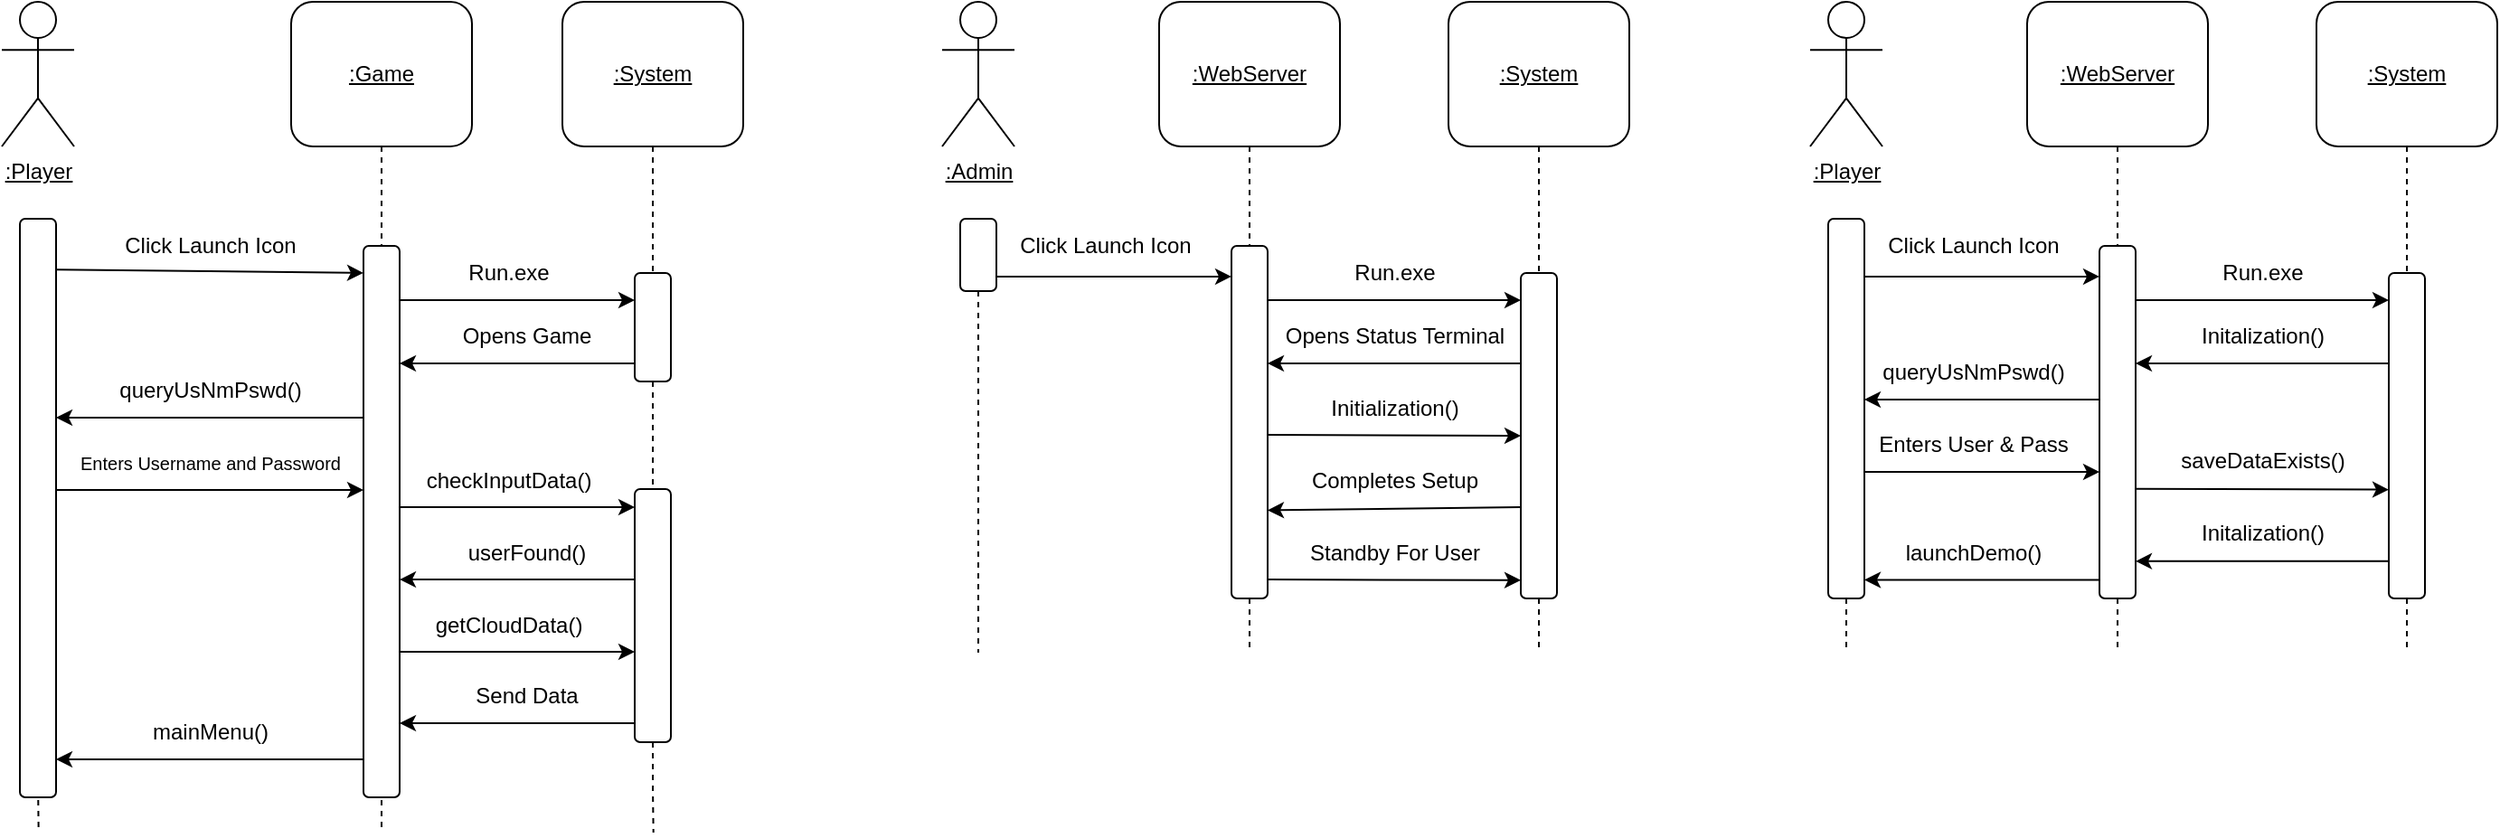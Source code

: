 <mxfile version="21.1.2" type="device">
  <diagram name="Page-1" id="xFve3AKenTTj-rfzsBR3">
    <mxGraphModel dx="2074" dy="1194" grid="1" gridSize="10" guides="1" tooltips="1" connect="1" arrows="1" fold="1" page="1" pageScale="1" pageWidth="850" pageHeight="1100" math="0" shadow="0">
      <root>
        <mxCell id="0" />
        <mxCell id="1" parent="0" />
        <mxCell id="2Mf-9AT1YDmep9Q1KUnl-1" value="&lt;u&gt;:Player&lt;/u&gt;" style="shape=umlActor;verticalLabelPosition=bottom;verticalAlign=top;html=1;outlineConnect=0;" parent="1" vertex="1">
          <mxGeometry x="80" y="200" width="40" height="80" as="geometry" />
        </mxCell>
        <mxCell id="2Mf-9AT1YDmep9Q1KUnl-64" style="edgeStyle=orthogonalEdgeStyle;rounded=0;orthogonalLoop=1;jettySize=auto;html=1;exitX=0.5;exitY=1;exitDx=0;exitDy=0;endArrow=none;endFill=0;dashed=1;" parent="1" edge="1">
          <mxGeometry relative="1" as="geometry">
            <mxPoint x="100.345" y="659.52" as="targetPoint" />
            <mxPoint x="100" y="629.52" as="sourcePoint" />
          </mxGeometry>
        </mxCell>
        <mxCell id="2Mf-9AT1YDmep9Q1KUnl-2" value="" style="rounded=1;whiteSpace=wrap;html=1;" parent="1" vertex="1">
          <mxGeometry x="90" y="320" width="20" height="320" as="geometry" />
        </mxCell>
        <mxCell id="2Mf-9AT1YDmep9Q1KUnl-67" style="edgeStyle=orthogonalEdgeStyle;rounded=0;orthogonalLoop=1;jettySize=auto;html=1;exitX=0.5;exitY=1;exitDx=0;exitDy=0;endArrow=none;endFill=0;dashed=1;" parent="1" edge="1">
          <mxGeometry relative="1" as="geometry">
            <mxPoint x="290" y="659.52" as="targetPoint" />
            <mxPoint x="290" y="629.52" as="sourcePoint" />
          </mxGeometry>
        </mxCell>
        <mxCell id="2Mf-9AT1YDmep9Q1KUnl-3" value="" style="rounded=1;whiteSpace=wrap;html=1;" parent="1" vertex="1">
          <mxGeometry x="280" y="335" width="20" height="305" as="geometry" />
        </mxCell>
        <mxCell id="2Mf-9AT1YDmep9Q1KUnl-63" style="edgeStyle=orthogonalEdgeStyle;rounded=0;orthogonalLoop=1;jettySize=auto;html=1;exitX=0.5;exitY=1;exitDx=0;exitDy=0;entryX=0.5;entryY=0;entryDx=0;entryDy=0;endArrow=none;endFill=0;dashed=1;" parent="1" source="2Mf-9AT1YDmep9Q1KUnl-4" target="2Mf-9AT1YDmep9Q1KUnl-50" edge="1">
          <mxGeometry relative="1" as="geometry" />
        </mxCell>
        <mxCell id="2Mf-9AT1YDmep9Q1KUnl-4" value="" style="rounded=1;whiteSpace=wrap;html=1;" parent="1" vertex="1">
          <mxGeometry x="430" y="350" width="20" height="60" as="geometry" />
        </mxCell>
        <mxCell id="2Mf-9AT1YDmep9Q1KUnl-6" value="" style="endArrow=classic;html=1;rounded=0;exitX=1;exitY=0.088;exitDx=0;exitDy=0;exitPerimeter=0;entryX=0;entryY=0.049;entryDx=0;entryDy=0;entryPerimeter=0;" parent="1" source="2Mf-9AT1YDmep9Q1KUnl-2" target="2Mf-9AT1YDmep9Q1KUnl-3" edge="1">
          <mxGeometry width="50" height="50" relative="1" as="geometry">
            <mxPoint x="410" y="350" as="sourcePoint" />
            <mxPoint x="240" y="350" as="targetPoint" />
          </mxGeometry>
        </mxCell>
        <mxCell id="2Mf-9AT1YDmep9Q1KUnl-61" style="edgeStyle=orthogonalEdgeStyle;rounded=0;orthogonalLoop=1;jettySize=auto;html=1;exitX=0.5;exitY=1;exitDx=0;exitDy=0;entryX=0.5;entryY=0;entryDx=0;entryDy=0;endArrow=none;endFill=0;dashed=1;" parent="1" source="2Mf-9AT1YDmep9Q1KUnl-9" target="2Mf-9AT1YDmep9Q1KUnl-3" edge="1">
          <mxGeometry relative="1" as="geometry" />
        </mxCell>
        <mxCell id="2Mf-9AT1YDmep9Q1KUnl-9" value="&lt;u&gt;:Game&lt;/u&gt;" style="rounded=1;whiteSpace=wrap;html=1;" parent="1" vertex="1">
          <mxGeometry x="240" y="200" width="100" height="80" as="geometry" />
        </mxCell>
        <mxCell id="2Mf-9AT1YDmep9Q1KUnl-62" style="edgeStyle=orthogonalEdgeStyle;rounded=0;orthogonalLoop=1;jettySize=auto;html=1;exitX=0.5;exitY=1;exitDx=0;exitDy=0;entryX=0.5;entryY=0;entryDx=0;entryDy=0;endArrow=none;endFill=0;dashed=1;" parent="1" source="2Mf-9AT1YDmep9Q1KUnl-34" target="2Mf-9AT1YDmep9Q1KUnl-4" edge="1">
          <mxGeometry relative="1" as="geometry" />
        </mxCell>
        <mxCell id="2Mf-9AT1YDmep9Q1KUnl-34" value="&lt;u&gt;:System&lt;/u&gt;" style="rounded=1;whiteSpace=wrap;html=1;" parent="1" vertex="1">
          <mxGeometry x="390" y="200" width="100" height="80" as="geometry" />
        </mxCell>
        <mxCell id="2Mf-9AT1YDmep9Q1KUnl-35" value="Click Launch Icon" style="text;html=1;align=center;verticalAlign=middle;resizable=0;points=[];autosize=1;strokeColor=none;fillColor=none;" parent="1" vertex="1">
          <mxGeometry x="135" y="320" width="120" height="30" as="geometry" />
        </mxCell>
        <mxCell id="2Mf-9AT1YDmep9Q1KUnl-38" value="" style="endArrow=classic;html=1;rounded=0;exitX=1;exitY=0.088;exitDx=0;exitDy=0;exitPerimeter=0;" parent="1" edge="1">
          <mxGeometry width="50" height="50" relative="1" as="geometry">
            <mxPoint x="300" y="365" as="sourcePoint" />
            <mxPoint x="430" y="365" as="targetPoint" />
          </mxGeometry>
        </mxCell>
        <mxCell id="2Mf-9AT1YDmep9Q1KUnl-39" value="Run.exe" style="text;html=1;align=center;verticalAlign=middle;resizable=0;points=[];autosize=1;strokeColor=none;fillColor=none;" parent="1" vertex="1">
          <mxGeometry x="325" y="335" width="70" height="30" as="geometry" />
        </mxCell>
        <mxCell id="2Mf-9AT1YDmep9Q1KUnl-41" value="" style="endArrow=classic;html=1;rounded=0;" parent="1" edge="1">
          <mxGeometry width="50" height="50" relative="1" as="geometry">
            <mxPoint x="430" y="400" as="sourcePoint" />
            <mxPoint x="300" y="400" as="targetPoint" />
          </mxGeometry>
        </mxCell>
        <mxCell id="2Mf-9AT1YDmep9Q1KUnl-42" value="Opens Game" style="text;html=1;align=center;verticalAlign=middle;resizable=0;points=[];autosize=1;strokeColor=none;fillColor=none;" parent="1" vertex="1">
          <mxGeometry x="325" y="370" width="90" height="30" as="geometry" />
        </mxCell>
        <mxCell id="2Mf-9AT1YDmep9Q1KUnl-43" value="" style="endArrow=classic;html=1;rounded=0;" parent="1" edge="1">
          <mxGeometry width="50" height="50" relative="1" as="geometry">
            <mxPoint x="280" y="430" as="sourcePoint" />
            <mxPoint x="110" y="430" as="targetPoint" />
          </mxGeometry>
        </mxCell>
        <mxCell id="2Mf-9AT1YDmep9Q1KUnl-44" value="queryUsNmPswd()" style="text;html=1;align=center;verticalAlign=middle;resizable=0;points=[];autosize=1;strokeColor=none;fillColor=none;" parent="1" vertex="1">
          <mxGeometry x="135" y="400" width="120" height="30" as="geometry" />
        </mxCell>
        <mxCell id="2Mf-9AT1YDmep9Q1KUnl-46" value="" style="endArrow=classic;html=1;rounded=0;exitX=1;exitY=0.088;exitDx=0;exitDy=0;exitPerimeter=0;" parent="1" edge="1">
          <mxGeometry width="50" height="50" relative="1" as="geometry">
            <mxPoint x="110" y="470" as="sourcePoint" />
            <mxPoint x="280" y="470" as="targetPoint" />
          </mxGeometry>
        </mxCell>
        <mxCell id="2Mf-9AT1YDmep9Q1KUnl-47" value="&lt;font style=&quot;font-size: 10px;&quot;&gt;Enters Username and Password&lt;/font&gt;" style="text;html=1;align=center;verticalAlign=middle;resizable=0;points=[];autosize=1;strokeColor=none;fillColor=none;" parent="1" vertex="1">
          <mxGeometry x="110" y="440" width="170" height="30" as="geometry" />
        </mxCell>
        <mxCell id="2Mf-9AT1YDmep9Q1KUnl-68" style="edgeStyle=orthogonalEdgeStyle;rounded=0;orthogonalLoop=1;jettySize=auto;html=1;exitX=0.5;exitY=1;exitDx=0;exitDy=0;endArrow=none;endFill=0;dashed=1;" parent="1" source="2Mf-9AT1YDmep9Q1KUnl-50" edge="1">
          <mxGeometry relative="1" as="geometry">
            <mxPoint x="440.345" y="659.52" as="targetPoint" />
          </mxGeometry>
        </mxCell>
        <mxCell id="2Mf-9AT1YDmep9Q1KUnl-50" value="" style="rounded=1;whiteSpace=wrap;html=1;" parent="1" vertex="1">
          <mxGeometry x="430" y="469.52" width="20" height="140" as="geometry" />
        </mxCell>
        <mxCell id="2Mf-9AT1YDmep9Q1KUnl-51" value="" style="endArrow=classic;html=1;rounded=0;exitX=1;exitY=0.088;exitDx=0;exitDy=0;exitPerimeter=0;" parent="1" edge="1">
          <mxGeometry width="50" height="50" relative="1" as="geometry">
            <mxPoint x="300" y="479.52" as="sourcePoint" />
            <mxPoint x="430" y="479.52" as="targetPoint" />
          </mxGeometry>
        </mxCell>
        <mxCell id="2Mf-9AT1YDmep9Q1KUnl-52" value="checkInputData()" style="text;html=1;align=center;verticalAlign=middle;resizable=0;points=[];autosize=1;strokeColor=none;fillColor=none;" parent="1" vertex="1">
          <mxGeometry x="305" y="449.52" width="110" height="30" as="geometry" />
        </mxCell>
        <mxCell id="2Mf-9AT1YDmep9Q1KUnl-53" value="" style="endArrow=classic;html=1;rounded=0;" parent="1" edge="1">
          <mxGeometry width="50" height="50" relative="1" as="geometry">
            <mxPoint x="430" y="519.52" as="sourcePoint" />
            <mxPoint x="300" y="519.52" as="targetPoint" />
          </mxGeometry>
        </mxCell>
        <mxCell id="2Mf-9AT1YDmep9Q1KUnl-54" value="userFound()" style="text;html=1;align=center;verticalAlign=middle;resizable=0;points=[];autosize=1;strokeColor=none;fillColor=none;" parent="1" vertex="1">
          <mxGeometry x="325" y="489.52" width="90" height="30" as="geometry" />
        </mxCell>
        <mxCell id="2Mf-9AT1YDmep9Q1KUnl-55" value="" style="endArrow=classic;html=1;rounded=0;exitX=1;exitY=0.088;exitDx=0;exitDy=0;exitPerimeter=0;" parent="1" edge="1">
          <mxGeometry width="50" height="50" relative="1" as="geometry">
            <mxPoint x="300" y="559.52" as="sourcePoint" />
            <mxPoint x="430" y="559.52" as="targetPoint" />
          </mxGeometry>
        </mxCell>
        <mxCell id="2Mf-9AT1YDmep9Q1KUnl-56" value="getCloudData()" style="text;html=1;align=center;verticalAlign=middle;resizable=0;points=[];autosize=1;strokeColor=none;fillColor=none;" parent="1" vertex="1">
          <mxGeometry x="310" y="529.52" width="100" height="30" as="geometry" />
        </mxCell>
        <mxCell id="2Mf-9AT1YDmep9Q1KUnl-57" value="" style="endArrow=classic;html=1;rounded=0;" parent="1" edge="1">
          <mxGeometry width="50" height="50" relative="1" as="geometry">
            <mxPoint x="430" y="598.95" as="sourcePoint" />
            <mxPoint x="300" y="598.95" as="targetPoint" />
          </mxGeometry>
        </mxCell>
        <mxCell id="2Mf-9AT1YDmep9Q1KUnl-58" value="Send Data" style="text;html=1;align=center;verticalAlign=middle;resizable=0;points=[];autosize=1;strokeColor=none;fillColor=none;" parent="1" vertex="1">
          <mxGeometry x="330" y="568.95" width="80" height="30" as="geometry" />
        </mxCell>
        <mxCell id="2Mf-9AT1YDmep9Q1KUnl-59" value="" style="endArrow=classic;html=1;rounded=0;" parent="1" edge="1">
          <mxGeometry width="50" height="50" relative="1" as="geometry">
            <mxPoint x="280" y="618.95" as="sourcePoint" />
            <mxPoint x="110" y="618.95" as="targetPoint" />
          </mxGeometry>
        </mxCell>
        <mxCell id="2Mf-9AT1YDmep9Q1KUnl-60" value="mainMenu()" style="text;html=1;align=center;verticalAlign=middle;resizable=0;points=[];autosize=1;strokeColor=none;fillColor=none;" parent="1" vertex="1">
          <mxGeometry x="150" y="588.95" width="90" height="30" as="geometry" />
        </mxCell>
        <mxCell id="2Mf-9AT1YDmep9Q1KUnl-72" value="&lt;u&gt;:Admin&lt;/u&gt;" style="shape=umlActor;verticalLabelPosition=bottom;verticalAlign=top;html=1;outlineConnect=0;" parent="1" vertex="1">
          <mxGeometry x="600" y="200" width="40" height="80" as="geometry" />
        </mxCell>
        <mxCell id="2Mf-9AT1YDmep9Q1KUnl-73" style="edgeStyle=orthogonalEdgeStyle;rounded=0;orthogonalLoop=1;jettySize=auto;html=1;exitX=0.5;exitY=1;exitDx=0;exitDy=0;endArrow=none;endFill=0;dashed=1;" parent="1" source="2Mf-9AT1YDmep9Q1KUnl-74" edge="1">
          <mxGeometry relative="1" as="geometry">
            <mxPoint x="620" y="560" as="targetPoint" />
          </mxGeometry>
        </mxCell>
        <mxCell id="2Mf-9AT1YDmep9Q1KUnl-74" value="" style="rounded=1;whiteSpace=wrap;html=1;" parent="1" vertex="1">
          <mxGeometry x="610" y="320" width="20" height="40" as="geometry" />
        </mxCell>
        <mxCell id="2Mf-9AT1YDmep9Q1KUnl-75" style="edgeStyle=orthogonalEdgeStyle;rounded=0;orthogonalLoop=1;jettySize=auto;html=1;exitX=0.5;exitY=1;exitDx=0;exitDy=0;endArrow=none;endFill=0;dashed=1;" parent="1" source="2Mf-9AT1YDmep9Q1KUnl-76" edge="1">
          <mxGeometry relative="1" as="geometry">
            <mxPoint x="770" y="560" as="targetPoint" />
          </mxGeometry>
        </mxCell>
        <mxCell id="2Mf-9AT1YDmep9Q1KUnl-76" value="" style="rounded=1;whiteSpace=wrap;html=1;" parent="1" vertex="1">
          <mxGeometry x="760" y="335" width="20" height="195" as="geometry" />
        </mxCell>
        <mxCell id="2Mf-9AT1YDmep9Q1KUnl-79" value="" style="endArrow=classic;html=1;rounded=0;exitX=0.001;exitY=1.065;exitDx=0;exitDy=0;exitPerimeter=0;entryX=0;entryY=0.087;entryDx=0;entryDy=0;entryPerimeter=0;" parent="1" source="2Mf-9AT1YDmep9Q1KUnl-84" target="2Mf-9AT1YDmep9Q1KUnl-76" edge="1">
          <mxGeometry width="50" height="50" relative="1" as="geometry">
            <mxPoint x="930" y="350" as="sourcePoint" />
            <mxPoint x="760" y="350" as="targetPoint" />
          </mxGeometry>
        </mxCell>
        <mxCell id="2Mf-9AT1YDmep9Q1KUnl-80" style="edgeStyle=orthogonalEdgeStyle;rounded=0;orthogonalLoop=1;jettySize=auto;html=1;exitX=0.5;exitY=1;exitDx=0;exitDy=0;entryX=0.5;entryY=0;entryDx=0;entryDy=0;endArrow=none;endFill=0;dashed=1;" parent="1" source="2Mf-9AT1YDmep9Q1KUnl-81" target="2Mf-9AT1YDmep9Q1KUnl-76" edge="1">
          <mxGeometry relative="1" as="geometry" />
        </mxCell>
        <mxCell id="2Mf-9AT1YDmep9Q1KUnl-81" value="&lt;u&gt;:WebServer&lt;/u&gt;" style="rounded=1;whiteSpace=wrap;html=1;" parent="1" vertex="1">
          <mxGeometry x="720" y="200" width="100" height="80" as="geometry" />
        </mxCell>
        <mxCell id="2Mf-9AT1YDmep9Q1KUnl-82" style="edgeStyle=orthogonalEdgeStyle;rounded=0;orthogonalLoop=1;jettySize=auto;html=1;exitX=0.5;exitY=1;exitDx=0;exitDy=0;entryX=0.5;entryY=0;entryDx=0;entryDy=0;endArrow=none;endFill=0;dashed=1;" parent="1" source="2Mf-9AT1YDmep9Q1KUnl-83" edge="1">
          <mxGeometry relative="1" as="geometry">
            <mxPoint x="930" y="350" as="targetPoint" />
          </mxGeometry>
        </mxCell>
        <mxCell id="2Mf-9AT1YDmep9Q1KUnl-83" value="&lt;u&gt;:System&lt;/u&gt;" style="rounded=1;whiteSpace=wrap;html=1;" parent="1" vertex="1">
          <mxGeometry x="880" y="200" width="100" height="80" as="geometry" />
        </mxCell>
        <mxCell id="2Mf-9AT1YDmep9Q1KUnl-84" value="Click Launch Icon" style="text;html=1;align=center;verticalAlign=middle;resizable=0;points=[];autosize=1;strokeColor=none;fillColor=none;" parent="1" vertex="1">
          <mxGeometry x="630" y="320" width="120" height="30" as="geometry" />
        </mxCell>
        <mxCell id="2Mf-9AT1YDmep9Q1KUnl-85" value="" style="endArrow=classic;html=1;rounded=0;exitX=1;exitY=0.088;exitDx=0;exitDy=0;exitPerimeter=0;entryX=0;entryY=0.25;entryDx=0;entryDy=0;" parent="1" edge="1">
          <mxGeometry width="50" height="50" relative="1" as="geometry">
            <mxPoint x="780" y="365" as="sourcePoint" />
            <mxPoint x="920" y="365" as="targetPoint" />
          </mxGeometry>
        </mxCell>
        <mxCell id="2Mf-9AT1YDmep9Q1KUnl-86" value="Run.exe" style="text;html=1;align=center;verticalAlign=middle;resizable=0;points=[];autosize=1;strokeColor=none;fillColor=none;" parent="1" vertex="1">
          <mxGeometry x="815" y="335" width="70" height="30" as="geometry" />
        </mxCell>
        <mxCell id="2Mf-9AT1YDmep9Q1KUnl-88" value="Opens Status Terminal" style="text;html=1;align=center;verticalAlign=middle;resizable=0;points=[];autosize=1;strokeColor=none;fillColor=none;" parent="1" vertex="1">
          <mxGeometry x="780" y="370" width="140" height="30" as="geometry" />
        </mxCell>
        <mxCell id="2Mf-9AT1YDmep9Q1KUnl-95" style="edgeStyle=orthogonalEdgeStyle;rounded=0;orthogonalLoop=1;jettySize=auto;html=1;exitX=0.5;exitY=1;exitDx=0;exitDy=0;endArrow=none;endFill=0;dashed=1;" parent="1" source="2Mf-9AT1YDmep9Q1KUnl-96" edge="1">
          <mxGeometry relative="1" as="geometry">
            <mxPoint x="930" y="560" as="targetPoint" />
          </mxGeometry>
        </mxCell>
        <mxCell id="2Mf-9AT1YDmep9Q1KUnl-96" value="" style="rounded=1;whiteSpace=wrap;html=1;" parent="1" vertex="1">
          <mxGeometry x="920" y="350" width="20" height="180" as="geometry" />
        </mxCell>
        <mxCell id="2Mf-9AT1YDmep9Q1KUnl-97" value="" style="endArrow=classic;html=1;rounded=0;exitX=1;exitY=0.088;exitDx=0;exitDy=0;exitPerimeter=0;" parent="1" edge="1">
          <mxGeometry width="50" height="50" relative="1" as="geometry">
            <mxPoint x="780" y="439.52" as="sourcePoint" />
            <mxPoint x="920" y="440" as="targetPoint" />
          </mxGeometry>
        </mxCell>
        <mxCell id="2Mf-9AT1YDmep9Q1KUnl-98" value="Initialization()" style="text;html=1;align=center;verticalAlign=middle;resizable=0;points=[];autosize=1;strokeColor=none;fillColor=none;" parent="1" vertex="1">
          <mxGeometry x="805" y="409.52" width="90" height="30" as="geometry" />
        </mxCell>
        <mxCell id="2Mf-9AT1YDmep9Q1KUnl-99" value="" style="endArrow=classic;html=1;rounded=0;entryX=1;entryY=0.75;entryDx=0;entryDy=0;" parent="1" target="2Mf-9AT1YDmep9Q1KUnl-76" edge="1">
          <mxGeometry width="50" height="50" relative="1" as="geometry">
            <mxPoint x="920" y="479.52" as="sourcePoint" />
            <mxPoint x="790" y="479.52" as="targetPoint" />
          </mxGeometry>
        </mxCell>
        <mxCell id="2Mf-9AT1YDmep9Q1KUnl-100" value="Completes Setup" style="text;html=1;align=center;verticalAlign=middle;resizable=0;points=[];autosize=1;strokeColor=none;fillColor=none;" parent="1" vertex="1">
          <mxGeometry x="790" y="449.52" width="120" height="30" as="geometry" />
        </mxCell>
        <mxCell id="2Mf-9AT1YDmep9Q1KUnl-101" value="" style="endArrow=classic;html=1;rounded=0;exitX=1;exitY=0.088;exitDx=0;exitDy=0;exitPerimeter=0;entryX=0;entryY=0.944;entryDx=0;entryDy=0;entryPerimeter=0;" parent="1" target="2Mf-9AT1YDmep9Q1KUnl-96" edge="1">
          <mxGeometry width="50" height="50" relative="1" as="geometry">
            <mxPoint x="780" y="519.52" as="sourcePoint" />
            <mxPoint x="910" y="519.52" as="targetPoint" />
          </mxGeometry>
        </mxCell>
        <mxCell id="2Mf-9AT1YDmep9Q1KUnl-102" value="Standby For User" style="text;html=1;align=center;verticalAlign=middle;resizable=0;points=[];autosize=1;strokeColor=none;fillColor=none;" parent="1" vertex="1">
          <mxGeometry x="790" y="489.52" width="120" height="30" as="geometry" />
        </mxCell>
        <mxCell id="2Mf-9AT1YDmep9Q1KUnl-108" value="" style="endArrow=none;html=1;rounded=0;exitX=1;exitY=0.088;exitDx=0;exitDy=0;exitPerimeter=0;entryX=0;entryY=0.25;entryDx=0;entryDy=0;startArrow=classic;startFill=1;endFill=0;" parent="1" edge="1">
          <mxGeometry width="50" height="50" relative="1" as="geometry">
            <mxPoint x="780" y="400" as="sourcePoint" />
            <mxPoint x="920" y="400" as="targetPoint" />
          </mxGeometry>
        </mxCell>
        <mxCell id="2Mf-9AT1YDmep9Q1KUnl-109" value="&lt;u&gt;:Player&lt;/u&gt;" style="shape=umlActor;verticalLabelPosition=bottom;verticalAlign=top;html=1;outlineConnect=0;" parent="1" vertex="1">
          <mxGeometry x="1080" y="200" width="40" height="80" as="geometry" />
        </mxCell>
        <mxCell id="2Mf-9AT1YDmep9Q1KUnl-110" style="edgeStyle=orthogonalEdgeStyle;rounded=0;orthogonalLoop=1;jettySize=auto;html=1;exitX=0.5;exitY=1;exitDx=0;exitDy=0;endArrow=none;endFill=0;dashed=1;" parent="1" source="2Mf-9AT1YDmep9Q1KUnl-111" edge="1">
          <mxGeometry relative="1" as="geometry">
            <mxPoint x="1100" y="560" as="targetPoint" />
          </mxGeometry>
        </mxCell>
        <mxCell id="2Mf-9AT1YDmep9Q1KUnl-111" value="" style="rounded=1;whiteSpace=wrap;html=1;" parent="1" vertex="1">
          <mxGeometry x="1090" y="320" width="20" height="210" as="geometry" />
        </mxCell>
        <mxCell id="2Mf-9AT1YDmep9Q1KUnl-112" style="edgeStyle=orthogonalEdgeStyle;rounded=0;orthogonalLoop=1;jettySize=auto;html=1;exitX=0.5;exitY=1;exitDx=0;exitDy=0;endArrow=none;endFill=0;dashed=1;" parent="1" source="2Mf-9AT1YDmep9Q1KUnl-113" edge="1">
          <mxGeometry relative="1" as="geometry">
            <mxPoint x="1250" y="560" as="targetPoint" />
          </mxGeometry>
        </mxCell>
        <mxCell id="2Mf-9AT1YDmep9Q1KUnl-113" value="" style="rounded=1;whiteSpace=wrap;html=1;" parent="1" vertex="1">
          <mxGeometry x="1240" y="335" width="20" height="195" as="geometry" />
        </mxCell>
        <mxCell id="2Mf-9AT1YDmep9Q1KUnl-114" value="" style="endArrow=classic;html=1;rounded=0;exitX=0.001;exitY=1.065;exitDx=0;exitDy=0;exitPerimeter=0;entryX=0;entryY=0.087;entryDx=0;entryDy=0;entryPerimeter=0;" parent="1" source="2Mf-9AT1YDmep9Q1KUnl-119" target="2Mf-9AT1YDmep9Q1KUnl-113" edge="1">
          <mxGeometry width="50" height="50" relative="1" as="geometry">
            <mxPoint x="1410" y="350" as="sourcePoint" />
            <mxPoint x="1240" y="350" as="targetPoint" />
          </mxGeometry>
        </mxCell>
        <mxCell id="2Mf-9AT1YDmep9Q1KUnl-115" style="edgeStyle=orthogonalEdgeStyle;rounded=0;orthogonalLoop=1;jettySize=auto;html=1;exitX=0.5;exitY=1;exitDx=0;exitDy=0;entryX=0.5;entryY=0;entryDx=0;entryDy=0;endArrow=none;endFill=0;dashed=1;" parent="1" source="2Mf-9AT1YDmep9Q1KUnl-116" target="2Mf-9AT1YDmep9Q1KUnl-113" edge="1">
          <mxGeometry relative="1" as="geometry" />
        </mxCell>
        <mxCell id="2Mf-9AT1YDmep9Q1KUnl-116" value="&lt;u&gt;:WebServer&lt;/u&gt;" style="rounded=1;whiteSpace=wrap;html=1;" parent="1" vertex="1">
          <mxGeometry x="1200" y="200" width="100" height="80" as="geometry" />
        </mxCell>
        <mxCell id="2Mf-9AT1YDmep9Q1KUnl-117" style="edgeStyle=orthogonalEdgeStyle;rounded=0;orthogonalLoop=1;jettySize=auto;html=1;exitX=0.5;exitY=1;exitDx=0;exitDy=0;entryX=0.5;entryY=0;entryDx=0;entryDy=0;endArrow=none;endFill=0;dashed=1;" parent="1" source="2Mf-9AT1YDmep9Q1KUnl-118" edge="1">
          <mxGeometry relative="1" as="geometry">
            <mxPoint x="1410" y="350" as="targetPoint" />
          </mxGeometry>
        </mxCell>
        <mxCell id="2Mf-9AT1YDmep9Q1KUnl-118" value="&lt;u&gt;:System&lt;/u&gt;" style="rounded=1;whiteSpace=wrap;html=1;" parent="1" vertex="1">
          <mxGeometry x="1360" y="200" width="100" height="80" as="geometry" />
        </mxCell>
        <mxCell id="2Mf-9AT1YDmep9Q1KUnl-119" value="Click Launch Icon" style="text;html=1;align=center;verticalAlign=middle;resizable=0;points=[];autosize=1;strokeColor=none;fillColor=none;" parent="1" vertex="1">
          <mxGeometry x="1110" y="320" width="120" height="30" as="geometry" />
        </mxCell>
        <mxCell id="2Mf-9AT1YDmep9Q1KUnl-120" value="" style="endArrow=classic;html=1;rounded=0;exitX=1;exitY=0.088;exitDx=0;exitDy=0;exitPerimeter=0;entryX=0;entryY=0.25;entryDx=0;entryDy=0;" parent="1" edge="1">
          <mxGeometry width="50" height="50" relative="1" as="geometry">
            <mxPoint x="1260" y="365" as="sourcePoint" />
            <mxPoint x="1400" y="365" as="targetPoint" />
          </mxGeometry>
        </mxCell>
        <mxCell id="2Mf-9AT1YDmep9Q1KUnl-121" value="Run.exe" style="text;html=1;align=center;verticalAlign=middle;resizable=0;points=[];autosize=1;strokeColor=none;fillColor=none;" parent="1" vertex="1">
          <mxGeometry x="1295" y="335" width="70" height="30" as="geometry" />
        </mxCell>
        <mxCell id="2Mf-9AT1YDmep9Q1KUnl-122" value="Initalization()" style="text;html=1;align=center;verticalAlign=middle;resizable=0;points=[];autosize=1;strokeColor=none;fillColor=none;" parent="1" vertex="1">
          <mxGeometry x="1285" y="370" width="90" height="30" as="geometry" />
        </mxCell>
        <mxCell id="2Mf-9AT1YDmep9Q1KUnl-123" style="edgeStyle=orthogonalEdgeStyle;rounded=0;orthogonalLoop=1;jettySize=auto;html=1;exitX=0.5;exitY=1;exitDx=0;exitDy=0;endArrow=none;endFill=0;dashed=1;" parent="1" source="2Mf-9AT1YDmep9Q1KUnl-124" edge="1">
          <mxGeometry relative="1" as="geometry">
            <mxPoint x="1410" y="560" as="targetPoint" />
          </mxGeometry>
        </mxCell>
        <mxCell id="2Mf-9AT1YDmep9Q1KUnl-124" value="" style="rounded=1;whiteSpace=wrap;html=1;" parent="1" vertex="1">
          <mxGeometry x="1400" y="350" width="20" height="180" as="geometry" />
        </mxCell>
        <mxCell id="2Mf-9AT1YDmep9Q1KUnl-129" value="" style="endArrow=classic;html=1;rounded=0;exitX=1;exitY=0.088;exitDx=0;exitDy=0;exitPerimeter=0;entryX=0;entryY=0.944;entryDx=0;entryDy=0;entryPerimeter=0;" parent="1" edge="1">
          <mxGeometry width="50" height="50" relative="1" as="geometry">
            <mxPoint x="1260" y="469.43" as="sourcePoint" />
            <mxPoint x="1400" y="469.83" as="targetPoint" />
          </mxGeometry>
        </mxCell>
        <mxCell id="2Mf-9AT1YDmep9Q1KUnl-130" value="saveDataExists()" style="text;html=1;align=center;verticalAlign=middle;resizable=0;points=[];autosize=1;strokeColor=none;fillColor=none;" parent="1" vertex="1">
          <mxGeometry x="1275" y="439.43" width="110" height="30" as="geometry" />
        </mxCell>
        <mxCell id="2Mf-9AT1YDmep9Q1KUnl-131" value="" style="endArrow=none;html=1;rounded=0;exitX=1;exitY=0.088;exitDx=0;exitDy=0;exitPerimeter=0;entryX=0;entryY=0.25;entryDx=0;entryDy=0;startArrow=classic;startFill=1;endFill=0;" parent="1" edge="1">
          <mxGeometry width="50" height="50" relative="1" as="geometry">
            <mxPoint x="1260" y="400" as="sourcePoint" />
            <mxPoint x="1400" y="400" as="targetPoint" />
          </mxGeometry>
        </mxCell>
        <mxCell id="2Mf-9AT1YDmep9Q1KUnl-132" value="" style="endArrow=none;html=1;rounded=0;entryX=0;entryY=0.436;entryDx=0;entryDy=0;entryPerimeter=0;startArrow=classic;startFill=1;endFill=0;" parent="1" target="2Mf-9AT1YDmep9Q1KUnl-113" edge="1">
          <mxGeometry width="50" height="50" relative="1" as="geometry">
            <mxPoint x="1110" y="420" as="sourcePoint" />
            <mxPoint x="1230" y="410" as="targetPoint" />
          </mxGeometry>
        </mxCell>
        <mxCell id="2Mf-9AT1YDmep9Q1KUnl-133" value="queryUsNmPswd()" style="text;html=1;align=center;verticalAlign=middle;resizable=0;points=[];autosize=1;strokeColor=none;fillColor=none;" parent="1" vertex="1">
          <mxGeometry x="1110" y="390" width="120" height="30" as="geometry" />
        </mxCell>
        <mxCell id="2Mf-9AT1YDmep9Q1KUnl-134" value="" style="endArrow=classic;html=1;rounded=0;entryX=0;entryY=0.436;entryDx=0;entryDy=0;entryPerimeter=0;startArrow=none;startFill=0;endFill=1;" parent="1" edge="1">
          <mxGeometry width="50" height="50" relative="1" as="geometry">
            <mxPoint x="1110" y="460" as="sourcePoint" />
            <mxPoint x="1240" y="460" as="targetPoint" />
          </mxGeometry>
        </mxCell>
        <mxCell id="2Mf-9AT1YDmep9Q1KUnl-135" value="Enters User &amp;amp; Pass" style="text;html=1;align=center;verticalAlign=middle;resizable=0;points=[];autosize=1;strokeColor=none;fillColor=none;" parent="1" vertex="1">
          <mxGeometry x="1105" y="430" width="130" height="30" as="geometry" />
        </mxCell>
        <mxCell id="2Mf-9AT1YDmep9Q1KUnl-136" value="Initalization()" style="text;html=1;align=center;verticalAlign=middle;resizable=0;points=[];autosize=1;strokeColor=none;fillColor=none;" parent="1" vertex="1">
          <mxGeometry x="1285" y="479.43" width="90" height="30" as="geometry" />
        </mxCell>
        <mxCell id="2Mf-9AT1YDmep9Q1KUnl-137" value="" style="endArrow=none;html=1;rounded=0;exitX=1;exitY=0.088;exitDx=0;exitDy=0;exitPerimeter=0;entryX=0;entryY=0.25;entryDx=0;entryDy=0;startArrow=classic;startFill=1;endFill=0;" parent="1" edge="1">
          <mxGeometry width="50" height="50" relative="1" as="geometry">
            <mxPoint x="1260" y="509.43" as="sourcePoint" />
            <mxPoint x="1400" y="509.43" as="targetPoint" />
          </mxGeometry>
        </mxCell>
        <mxCell id="2Mf-9AT1YDmep9Q1KUnl-138" value="" style="endArrow=none;html=1;rounded=0;entryX=0;entryY=0.436;entryDx=0;entryDy=0;entryPerimeter=0;startArrow=classic;startFill=1;endFill=0;" parent="1" edge="1">
          <mxGeometry width="50" height="50" relative="1" as="geometry">
            <mxPoint x="1110" y="519.71" as="sourcePoint" />
            <mxPoint x="1240" y="519.71" as="targetPoint" />
          </mxGeometry>
        </mxCell>
        <mxCell id="2Mf-9AT1YDmep9Q1KUnl-139" value="launchDemo()" style="text;html=1;align=center;verticalAlign=middle;resizable=0;points=[];autosize=1;strokeColor=none;fillColor=none;" parent="1" vertex="1">
          <mxGeometry x="1120" y="489.71" width="100" height="30" as="geometry" />
        </mxCell>
      </root>
    </mxGraphModel>
  </diagram>
</mxfile>
